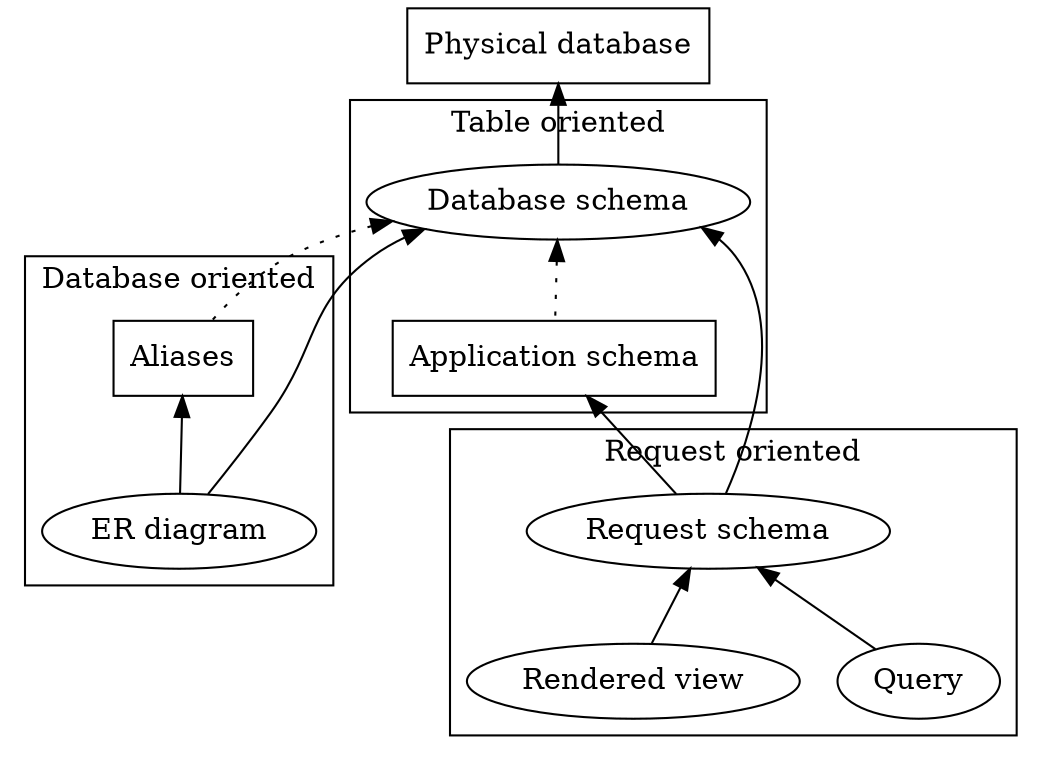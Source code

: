 digraph database_schema {
	rankdir=TB;

	subgraph cluster_database_oriented {
		label = "Database oriented";
		aliases;
		er_diagram;
	}

	subgraph cluster_table_oriented {
		label = "Table oriented";
		database_schema;
		application_schema;
	}

	subgraph cluster_request_oriented {
		label = "Request oriented";
		request_schema;
		rendered_view;
		query;
	}

	physical_database [label="Physical database" shape="rect"];
	database_schema [label="Database schema"];
	aliases [label="Aliases" shape="rect"];
	er_diagram [label="ER diagram"];
	application_schema [label="Application schema" shape="rect"];
	request_schema [label="Request schema"];
	rendered_view [label="Rendered view"];
	query [label="Query"];

	physical_database -> database_schema [dir="back"];
	database_schema -> aliases [dir="back" style="dotted"];
	database_schema -> er_diagram [dir="back"];
	database_schema -> application_schema [dir="back" style="dotted"];
	aliases -> er_diagram [dir="back"];
	database_schema -> request_schema [dir="back"];
	application_schema -> request_schema [dir="back"];
	request_schema -> rendered_view [dir="back"];
	request_schema -> query [dir="back"];
}
